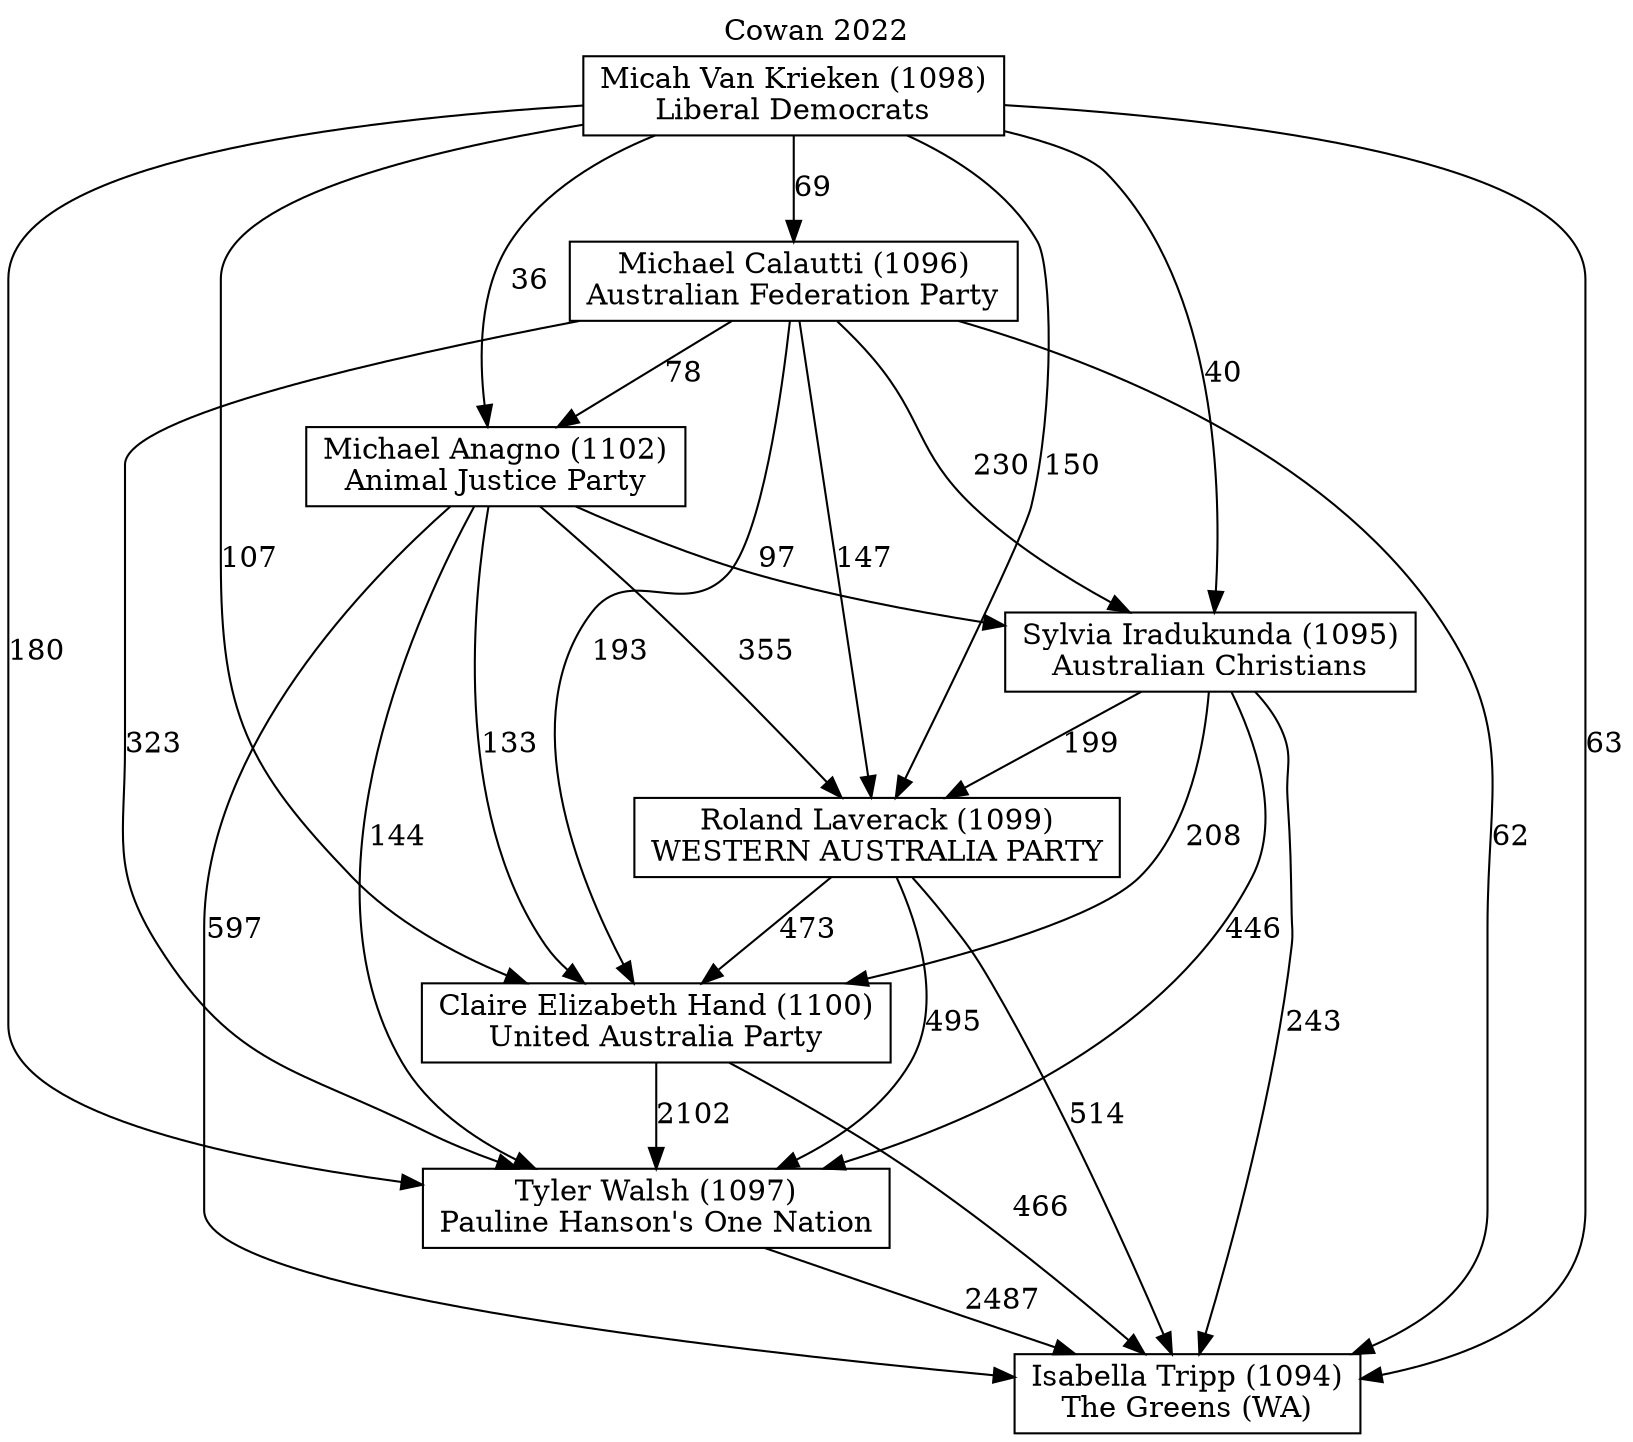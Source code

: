 // House preference flow
digraph "Isabella Tripp (1094)_Cowan_2022" {
	graph [label="Cowan 2022" labelloc=t mclimit=10]
	node [shape=box]
	"Roland Laverack (1099)" [label="Roland Laverack (1099)
WESTERN AUSTRALIA PARTY"]
	"Claire Elizabeth Hand (1100)" [label="Claire Elizabeth Hand (1100)
United Australia Party"]
	"Michael Calautti (1096)" [label="Michael Calautti (1096)
Australian Federation Party"]
	"Sylvia Iradukunda (1095)" [label="Sylvia Iradukunda (1095)
Australian Christians"]
	"Tyler Walsh (1097)" [label="Tyler Walsh (1097)
Pauline Hanson's One Nation"]
	"Micah Van Krieken (1098)" [label="Micah Van Krieken (1098)
Liberal Democrats"]
	"Isabella Tripp (1094)" [label="Isabella Tripp (1094)
The Greens (WA)"]
	"Michael Anagno (1102)" [label="Michael Anagno (1102)
Animal Justice Party"]
	"Michael Calautti (1096)" -> "Michael Anagno (1102)" [label=78]
	"Micah Van Krieken (1098)" -> "Claire Elizabeth Hand (1100)" [label=107]
	"Michael Anagno (1102)" -> "Isabella Tripp (1094)" [label=597]
	"Roland Laverack (1099)" -> "Isabella Tripp (1094)" [label=514]
	"Tyler Walsh (1097)" -> "Isabella Tripp (1094)" [label=2487]
	"Michael Anagno (1102)" -> "Sylvia Iradukunda (1095)" [label=97]
	"Michael Anagno (1102)" -> "Tyler Walsh (1097)" [label=144]
	"Claire Elizabeth Hand (1100)" -> "Tyler Walsh (1097)" [label=2102]
	"Michael Calautti (1096)" -> "Isabella Tripp (1094)" [label=62]
	"Sylvia Iradukunda (1095)" -> "Roland Laverack (1099)" [label=199]
	"Michael Anagno (1102)" -> "Claire Elizabeth Hand (1100)" [label=133]
	"Michael Calautti (1096)" -> "Tyler Walsh (1097)" [label=323]
	"Roland Laverack (1099)" -> "Claire Elizabeth Hand (1100)" [label=473]
	"Micah Van Krieken (1098)" -> "Michael Calautti (1096)" [label=69]
	"Michael Calautti (1096)" -> "Claire Elizabeth Hand (1100)" [label=193]
	"Michael Calautti (1096)" -> "Roland Laverack (1099)" [label=147]
	"Michael Anagno (1102)" -> "Roland Laverack (1099)" [label=355]
	"Micah Van Krieken (1098)" -> "Tyler Walsh (1097)" [label=180]
	"Sylvia Iradukunda (1095)" -> "Isabella Tripp (1094)" [label=243]
	"Roland Laverack (1099)" -> "Tyler Walsh (1097)" [label=495]
	"Claire Elizabeth Hand (1100)" -> "Isabella Tripp (1094)" [label=466]
	"Sylvia Iradukunda (1095)" -> "Tyler Walsh (1097)" [label=446]
	"Micah Van Krieken (1098)" -> "Isabella Tripp (1094)" [label=63]
	"Sylvia Iradukunda (1095)" -> "Claire Elizabeth Hand (1100)" [label=208]
	"Michael Calautti (1096)" -> "Sylvia Iradukunda (1095)" [label=230]
	"Micah Van Krieken (1098)" -> "Roland Laverack (1099)" [label=150]
	"Micah Van Krieken (1098)" -> "Michael Anagno (1102)" [label=36]
	"Micah Van Krieken (1098)" -> "Sylvia Iradukunda (1095)" [label=40]
}
